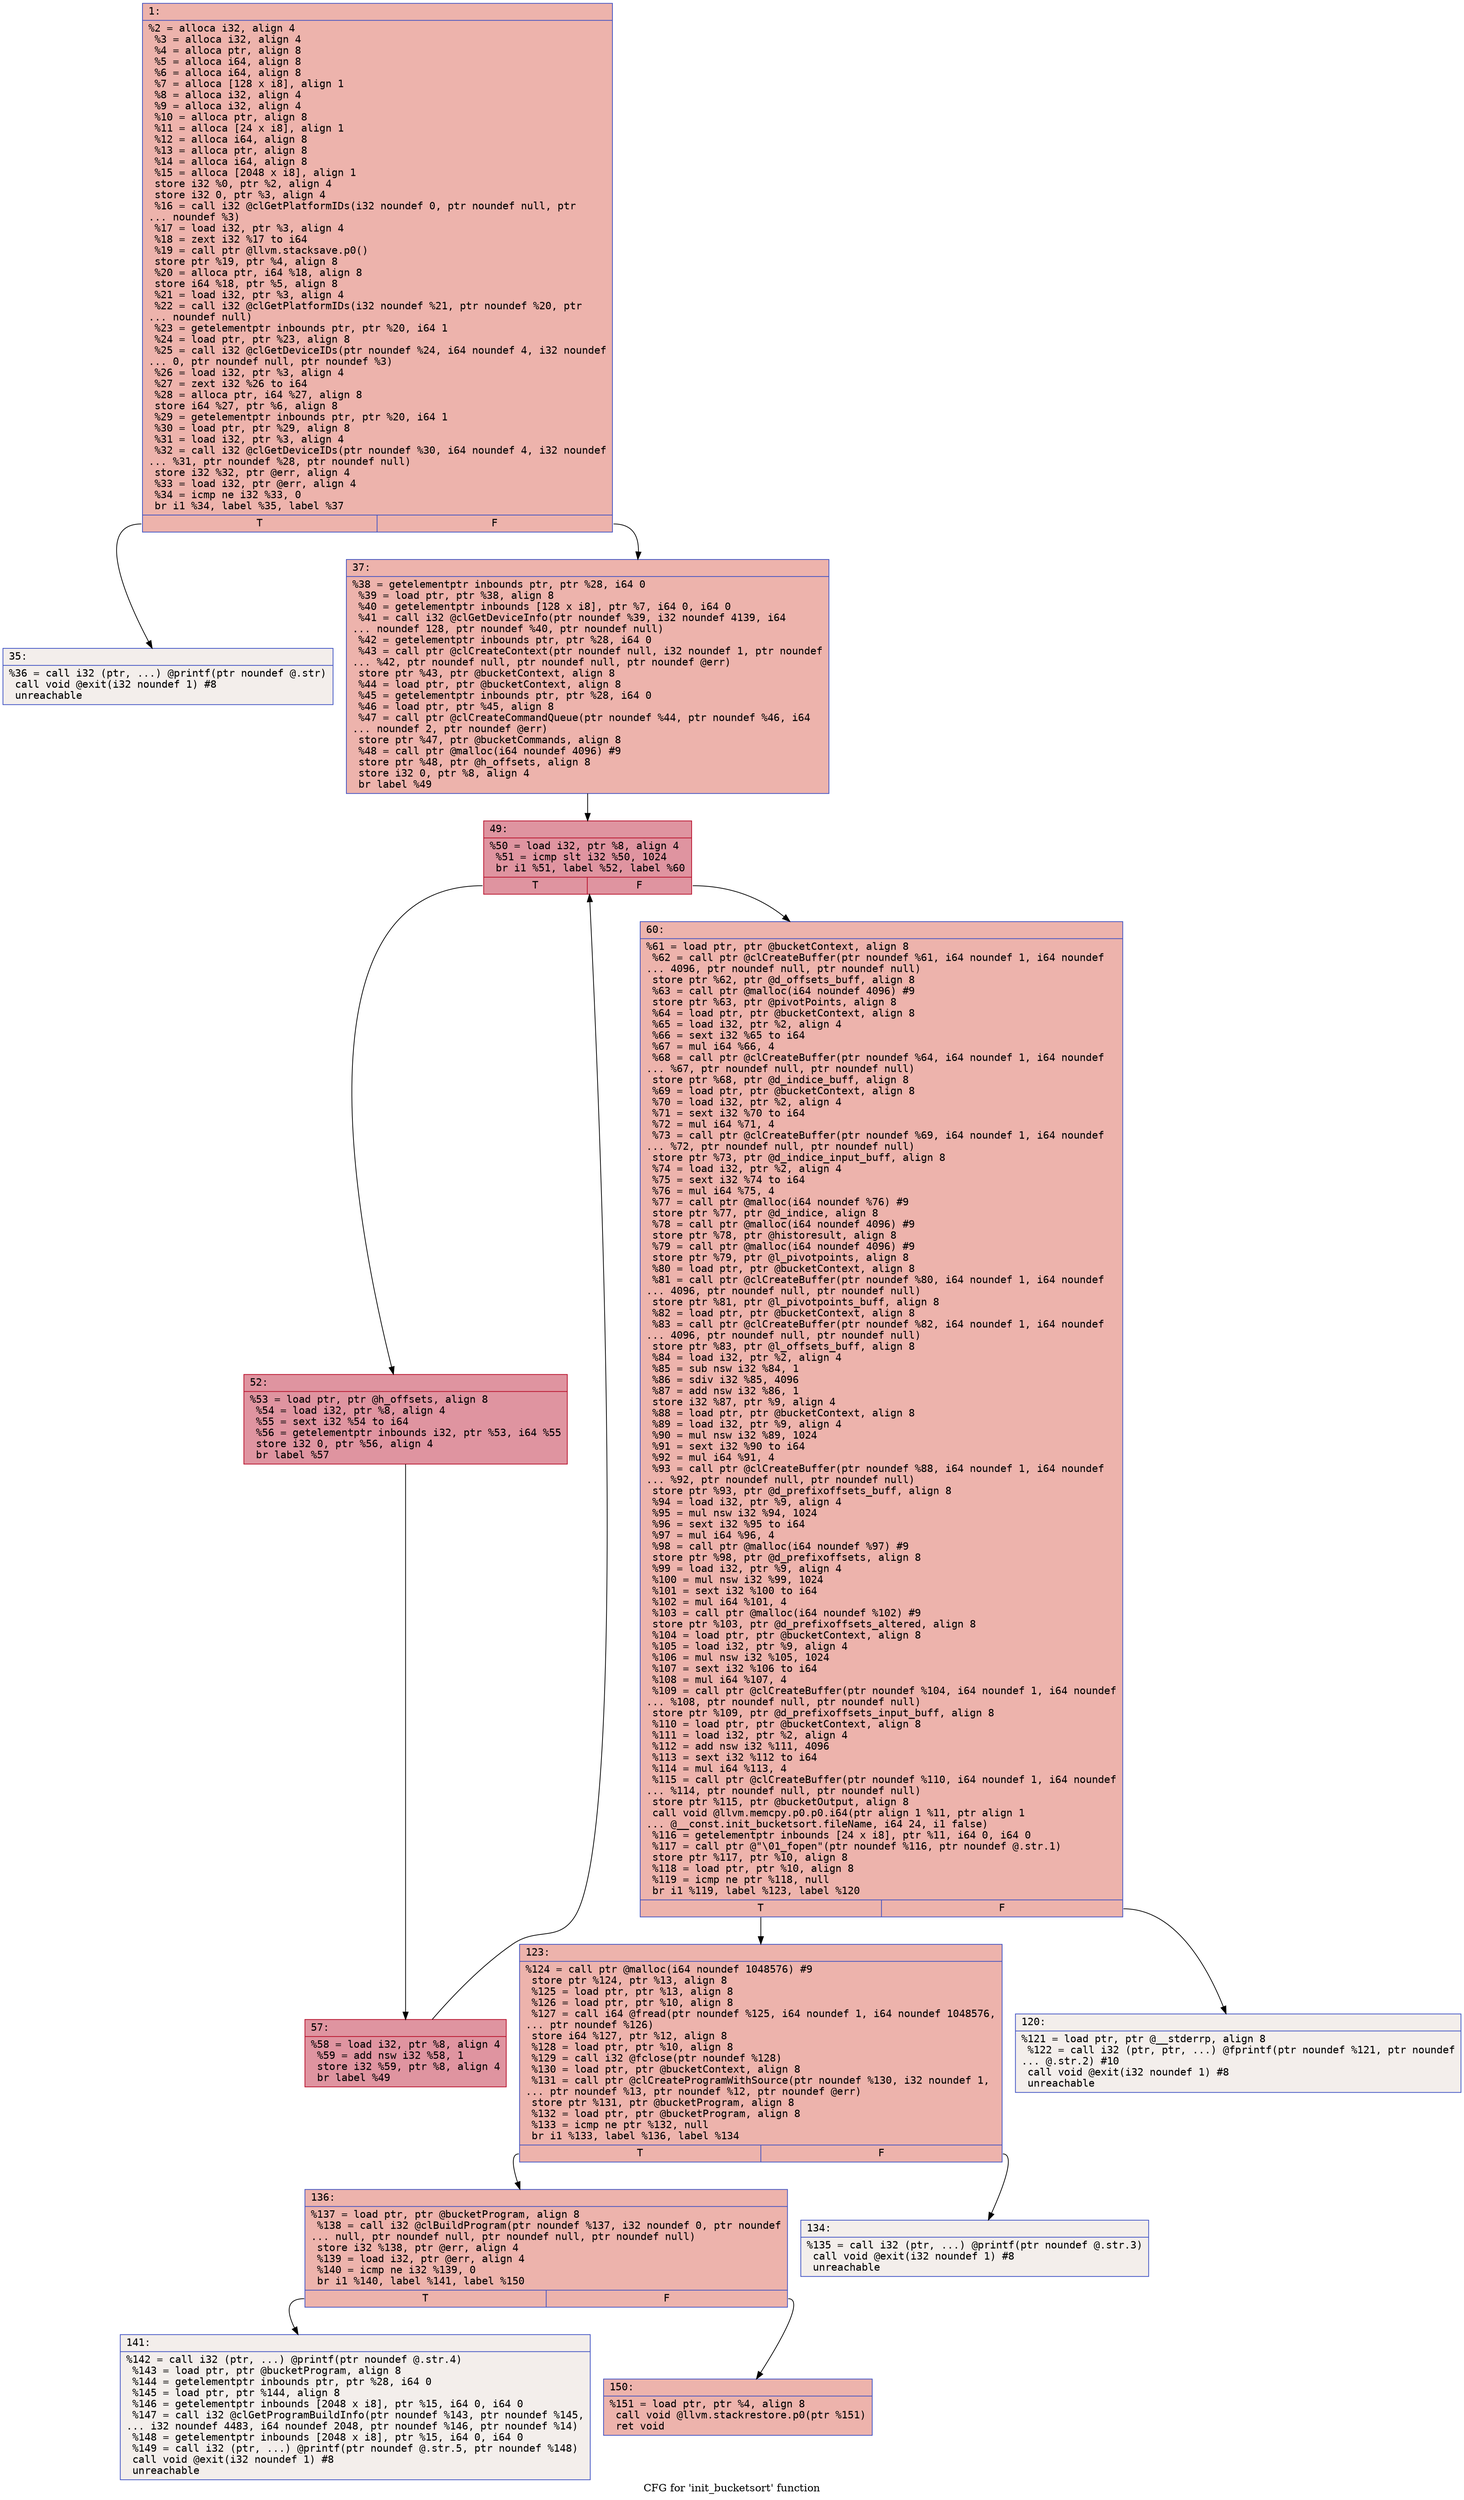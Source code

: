 digraph "CFG for 'init_bucketsort' function" {
	label="CFG for 'init_bucketsort' function";

	Node0x60000200e3a0 [shape=record,color="#3d50c3ff", style=filled, fillcolor="#d6524470" fontname="Courier",label="{1:\l|  %2 = alloca i32, align 4\l  %3 = alloca i32, align 4\l  %4 = alloca ptr, align 8\l  %5 = alloca i64, align 8\l  %6 = alloca i64, align 8\l  %7 = alloca [128 x i8], align 1\l  %8 = alloca i32, align 4\l  %9 = alloca i32, align 4\l  %10 = alloca ptr, align 8\l  %11 = alloca [24 x i8], align 1\l  %12 = alloca i64, align 8\l  %13 = alloca ptr, align 8\l  %14 = alloca i64, align 8\l  %15 = alloca [2048 x i8], align 1\l  store i32 %0, ptr %2, align 4\l  store i32 0, ptr %3, align 4\l  %16 = call i32 @clGetPlatformIDs(i32 noundef 0, ptr noundef null, ptr\l... noundef %3)\l  %17 = load i32, ptr %3, align 4\l  %18 = zext i32 %17 to i64\l  %19 = call ptr @llvm.stacksave.p0()\l  store ptr %19, ptr %4, align 8\l  %20 = alloca ptr, i64 %18, align 8\l  store i64 %18, ptr %5, align 8\l  %21 = load i32, ptr %3, align 4\l  %22 = call i32 @clGetPlatformIDs(i32 noundef %21, ptr noundef %20, ptr\l... noundef null)\l  %23 = getelementptr inbounds ptr, ptr %20, i64 1\l  %24 = load ptr, ptr %23, align 8\l  %25 = call i32 @clGetDeviceIDs(ptr noundef %24, i64 noundef 4, i32 noundef\l... 0, ptr noundef null, ptr noundef %3)\l  %26 = load i32, ptr %3, align 4\l  %27 = zext i32 %26 to i64\l  %28 = alloca ptr, i64 %27, align 8\l  store i64 %27, ptr %6, align 8\l  %29 = getelementptr inbounds ptr, ptr %20, i64 1\l  %30 = load ptr, ptr %29, align 8\l  %31 = load i32, ptr %3, align 4\l  %32 = call i32 @clGetDeviceIDs(ptr noundef %30, i64 noundef 4, i32 noundef\l... %31, ptr noundef %28, ptr noundef null)\l  store i32 %32, ptr @err, align 4\l  %33 = load i32, ptr @err, align 4\l  %34 = icmp ne i32 %33, 0\l  br i1 %34, label %35, label %37\l|{<s0>T|<s1>F}}"];
	Node0x60000200e3a0:s0 -> Node0x60000200e3f0[tooltip="1 -> 35\nProbability 0.00%" ];
	Node0x60000200e3a0:s1 -> Node0x60000200e440[tooltip="1 -> 37\nProbability 100.00%" ];
	Node0x60000200e3f0 [shape=record,color="#3d50c3ff", style=filled, fillcolor="#e5d8d170" fontname="Courier",label="{35:\l|  %36 = call i32 (ptr, ...) @printf(ptr noundef @.str)\l  call void @exit(i32 noundef 1) #8\l  unreachable\l}"];
	Node0x60000200e440 [shape=record,color="#3d50c3ff", style=filled, fillcolor="#d6524470" fontname="Courier",label="{37:\l|  %38 = getelementptr inbounds ptr, ptr %28, i64 0\l  %39 = load ptr, ptr %38, align 8\l  %40 = getelementptr inbounds [128 x i8], ptr %7, i64 0, i64 0\l  %41 = call i32 @clGetDeviceInfo(ptr noundef %39, i32 noundef 4139, i64\l... noundef 128, ptr noundef %40, ptr noundef null)\l  %42 = getelementptr inbounds ptr, ptr %28, i64 0\l  %43 = call ptr @clCreateContext(ptr noundef null, i32 noundef 1, ptr noundef\l... %42, ptr noundef null, ptr noundef null, ptr noundef @err)\l  store ptr %43, ptr @bucketContext, align 8\l  %44 = load ptr, ptr @bucketContext, align 8\l  %45 = getelementptr inbounds ptr, ptr %28, i64 0\l  %46 = load ptr, ptr %45, align 8\l  %47 = call ptr @clCreateCommandQueue(ptr noundef %44, ptr noundef %46, i64\l... noundef 2, ptr noundef @err)\l  store ptr %47, ptr @bucketCommands, align 8\l  %48 = call ptr @malloc(i64 noundef 4096) #9\l  store ptr %48, ptr @h_offsets, align 8\l  store i32 0, ptr %8, align 4\l  br label %49\l}"];
	Node0x60000200e440 -> Node0x60000200e490[tooltip="37 -> 49\nProbability 100.00%" ];
	Node0x60000200e490 [shape=record,color="#b70d28ff", style=filled, fillcolor="#b70d2870" fontname="Courier",label="{49:\l|  %50 = load i32, ptr %8, align 4\l  %51 = icmp slt i32 %50, 1024\l  br i1 %51, label %52, label %60\l|{<s0>T|<s1>F}}"];
	Node0x60000200e490:s0 -> Node0x60000200e4e0[tooltip="49 -> 52\nProbability 96.88%" ];
	Node0x60000200e490:s1 -> Node0x60000200e580[tooltip="49 -> 60\nProbability 3.12%" ];
	Node0x60000200e4e0 [shape=record,color="#b70d28ff", style=filled, fillcolor="#b70d2870" fontname="Courier",label="{52:\l|  %53 = load ptr, ptr @h_offsets, align 8\l  %54 = load i32, ptr %8, align 4\l  %55 = sext i32 %54 to i64\l  %56 = getelementptr inbounds i32, ptr %53, i64 %55\l  store i32 0, ptr %56, align 4\l  br label %57\l}"];
	Node0x60000200e4e0 -> Node0x60000200e530[tooltip="52 -> 57\nProbability 100.00%" ];
	Node0x60000200e530 [shape=record,color="#b70d28ff", style=filled, fillcolor="#b70d2870" fontname="Courier",label="{57:\l|  %58 = load i32, ptr %8, align 4\l  %59 = add nsw i32 %58, 1\l  store i32 %59, ptr %8, align 4\l  br label %49\l}"];
	Node0x60000200e530 -> Node0x60000200e490[tooltip="57 -> 49\nProbability 100.00%" ];
	Node0x60000200e580 [shape=record,color="#3d50c3ff", style=filled, fillcolor="#d6524470" fontname="Courier",label="{60:\l|  %61 = load ptr, ptr @bucketContext, align 8\l  %62 = call ptr @clCreateBuffer(ptr noundef %61, i64 noundef 1, i64 noundef\l... 4096, ptr noundef null, ptr noundef null)\l  store ptr %62, ptr @d_offsets_buff, align 8\l  %63 = call ptr @malloc(i64 noundef 4096) #9\l  store ptr %63, ptr @pivotPoints, align 8\l  %64 = load ptr, ptr @bucketContext, align 8\l  %65 = load i32, ptr %2, align 4\l  %66 = sext i32 %65 to i64\l  %67 = mul i64 %66, 4\l  %68 = call ptr @clCreateBuffer(ptr noundef %64, i64 noundef 1, i64 noundef\l... %67, ptr noundef null, ptr noundef null)\l  store ptr %68, ptr @d_indice_buff, align 8\l  %69 = load ptr, ptr @bucketContext, align 8\l  %70 = load i32, ptr %2, align 4\l  %71 = sext i32 %70 to i64\l  %72 = mul i64 %71, 4\l  %73 = call ptr @clCreateBuffer(ptr noundef %69, i64 noundef 1, i64 noundef\l... %72, ptr noundef null, ptr noundef null)\l  store ptr %73, ptr @d_indice_input_buff, align 8\l  %74 = load i32, ptr %2, align 4\l  %75 = sext i32 %74 to i64\l  %76 = mul i64 %75, 4\l  %77 = call ptr @malloc(i64 noundef %76) #9\l  store ptr %77, ptr @d_indice, align 8\l  %78 = call ptr @malloc(i64 noundef 4096) #9\l  store ptr %78, ptr @historesult, align 8\l  %79 = call ptr @malloc(i64 noundef 4096) #9\l  store ptr %79, ptr @l_pivotpoints, align 8\l  %80 = load ptr, ptr @bucketContext, align 8\l  %81 = call ptr @clCreateBuffer(ptr noundef %80, i64 noundef 1, i64 noundef\l... 4096, ptr noundef null, ptr noundef null)\l  store ptr %81, ptr @l_pivotpoints_buff, align 8\l  %82 = load ptr, ptr @bucketContext, align 8\l  %83 = call ptr @clCreateBuffer(ptr noundef %82, i64 noundef 1, i64 noundef\l... 4096, ptr noundef null, ptr noundef null)\l  store ptr %83, ptr @l_offsets_buff, align 8\l  %84 = load i32, ptr %2, align 4\l  %85 = sub nsw i32 %84, 1\l  %86 = sdiv i32 %85, 4096\l  %87 = add nsw i32 %86, 1\l  store i32 %87, ptr %9, align 4\l  %88 = load ptr, ptr @bucketContext, align 8\l  %89 = load i32, ptr %9, align 4\l  %90 = mul nsw i32 %89, 1024\l  %91 = sext i32 %90 to i64\l  %92 = mul i64 %91, 4\l  %93 = call ptr @clCreateBuffer(ptr noundef %88, i64 noundef 1, i64 noundef\l... %92, ptr noundef null, ptr noundef null)\l  store ptr %93, ptr @d_prefixoffsets_buff, align 8\l  %94 = load i32, ptr %9, align 4\l  %95 = mul nsw i32 %94, 1024\l  %96 = sext i32 %95 to i64\l  %97 = mul i64 %96, 4\l  %98 = call ptr @malloc(i64 noundef %97) #9\l  store ptr %98, ptr @d_prefixoffsets, align 8\l  %99 = load i32, ptr %9, align 4\l  %100 = mul nsw i32 %99, 1024\l  %101 = sext i32 %100 to i64\l  %102 = mul i64 %101, 4\l  %103 = call ptr @malloc(i64 noundef %102) #9\l  store ptr %103, ptr @d_prefixoffsets_altered, align 8\l  %104 = load ptr, ptr @bucketContext, align 8\l  %105 = load i32, ptr %9, align 4\l  %106 = mul nsw i32 %105, 1024\l  %107 = sext i32 %106 to i64\l  %108 = mul i64 %107, 4\l  %109 = call ptr @clCreateBuffer(ptr noundef %104, i64 noundef 1, i64 noundef\l... %108, ptr noundef null, ptr noundef null)\l  store ptr %109, ptr @d_prefixoffsets_input_buff, align 8\l  %110 = load ptr, ptr @bucketContext, align 8\l  %111 = load i32, ptr %2, align 4\l  %112 = add nsw i32 %111, 4096\l  %113 = sext i32 %112 to i64\l  %114 = mul i64 %113, 4\l  %115 = call ptr @clCreateBuffer(ptr noundef %110, i64 noundef 1, i64 noundef\l... %114, ptr noundef null, ptr noundef null)\l  store ptr %115, ptr @bucketOutput, align 8\l  call void @llvm.memcpy.p0.p0.i64(ptr align 1 %11, ptr align 1\l... @__const.init_bucketsort.fileName, i64 24, i1 false)\l  %116 = getelementptr inbounds [24 x i8], ptr %11, i64 0, i64 0\l  %117 = call ptr @\"\\01_fopen\"(ptr noundef %116, ptr noundef @.str.1)\l  store ptr %117, ptr %10, align 8\l  %118 = load ptr, ptr %10, align 8\l  %119 = icmp ne ptr %118, null\l  br i1 %119, label %123, label %120\l|{<s0>T|<s1>F}}"];
	Node0x60000200e580:s0 -> Node0x60000200e620[tooltip="60 -> 123\nProbability 100.00%" ];
	Node0x60000200e580:s1 -> Node0x60000200e5d0[tooltip="60 -> 120\nProbability 0.00%" ];
	Node0x60000200e5d0 [shape=record,color="#3d50c3ff", style=filled, fillcolor="#e5d8d170" fontname="Courier",label="{120:\l|  %121 = load ptr, ptr @__stderrp, align 8\l  %122 = call i32 (ptr, ptr, ...) @fprintf(ptr noundef %121, ptr noundef\l... @.str.2) #10\l  call void @exit(i32 noundef 1) #8\l  unreachable\l}"];
	Node0x60000200e620 [shape=record,color="#3d50c3ff", style=filled, fillcolor="#d6524470" fontname="Courier",label="{123:\l|  %124 = call ptr @malloc(i64 noundef 1048576) #9\l  store ptr %124, ptr %13, align 8\l  %125 = load ptr, ptr %13, align 8\l  %126 = load ptr, ptr %10, align 8\l  %127 = call i64 @fread(ptr noundef %125, i64 noundef 1, i64 noundef 1048576,\l... ptr noundef %126)\l  store i64 %127, ptr %12, align 8\l  %128 = load ptr, ptr %10, align 8\l  %129 = call i32 @fclose(ptr noundef %128)\l  %130 = load ptr, ptr @bucketContext, align 8\l  %131 = call ptr @clCreateProgramWithSource(ptr noundef %130, i32 noundef 1,\l... ptr noundef %13, ptr noundef %12, ptr noundef @err)\l  store ptr %131, ptr @bucketProgram, align 8\l  %132 = load ptr, ptr @bucketProgram, align 8\l  %133 = icmp ne ptr %132, null\l  br i1 %133, label %136, label %134\l|{<s0>T|<s1>F}}"];
	Node0x60000200e620:s0 -> Node0x60000200e6c0[tooltip="123 -> 136\nProbability 100.00%" ];
	Node0x60000200e620:s1 -> Node0x60000200e670[tooltip="123 -> 134\nProbability 0.00%" ];
	Node0x60000200e670 [shape=record,color="#3d50c3ff", style=filled, fillcolor="#e5d8d170" fontname="Courier",label="{134:\l|  %135 = call i32 (ptr, ...) @printf(ptr noundef @.str.3)\l  call void @exit(i32 noundef 1) #8\l  unreachable\l}"];
	Node0x60000200e6c0 [shape=record,color="#3d50c3ff", style=filled, fillcolor="#d6524470" fontname="Courier",label="{136:\l|  %137 = load ptr, ptr @bucketProgram, align 8\l  %138 = call i32 @clBuildProgram(ptr noundef %137, i32 noundef 0, ptr noundef\l... null, ptr noundef null, ptr noundef null, ptr noundef null)\l  store i32 %138, ptr @err, align 4\l  %139 = load i32, ptr @err, align 4\l  %140 = icmp ne i32 %139, 0\l  br i1 %140, label %141, label %150\l|{<s0>T|<s1>F}}"];
	Node0x60000200e6c0:s0 -> Node0x60000200e710[tooltip="136 -> 141\nProbability 0.00%" ];
	Node0x60000200e6c0:s1 -> Node0x60000200e760[tooltip="136 -> 150\nProbability 100.00%" ];
	Node0x60000200e710 [shape=record,color="#3d50c3ff", style=filled, fillcolor="#e5d8d170" fontname="Courier",label="{141:\l|  %142 = call i32 (ptr, ...) @printf(ptr noundef @.str.4)\l  %143 = load ptr, ptr @bucketProgram, align 8\l  %144 = getelementptr inbounds ptr, ptr %28, i64 0\l  %145 = load ptr, ptr %144, align 8\l  %146 = getelementptr inbounds [2048 x i8], ptr %15, i64 0, i64 0\l  %147 = call i32 @clGetProgramBuildInfo(ptr noundef %143, ptr noundef %145,\l... i32 noundef 4483, i64 noundef 2048, ptr noundef %146, ptr noundef %14)\l  %148 = getelementptr inbounds [2048 x i8], ptr %15, i64 0, i64 0\l  %149 = call i32 (ptr, ...) @printf(ptr noundef @.str.5, ptr noundef %148)\l  call void @exit(i32 noundef 1) #8\l  unreachable\l}"];
	Node0x60000200e760 [shape=record,color="#3d50c3ff", style=filled, fillcolor="#d6524470" fontname="Courier",label="{150:\l|  %151 = load ptr, ptr %4, align 8\l  call void @llvm.stackrestore.p0(ptr %151)\l  ret void\l}"];
}
